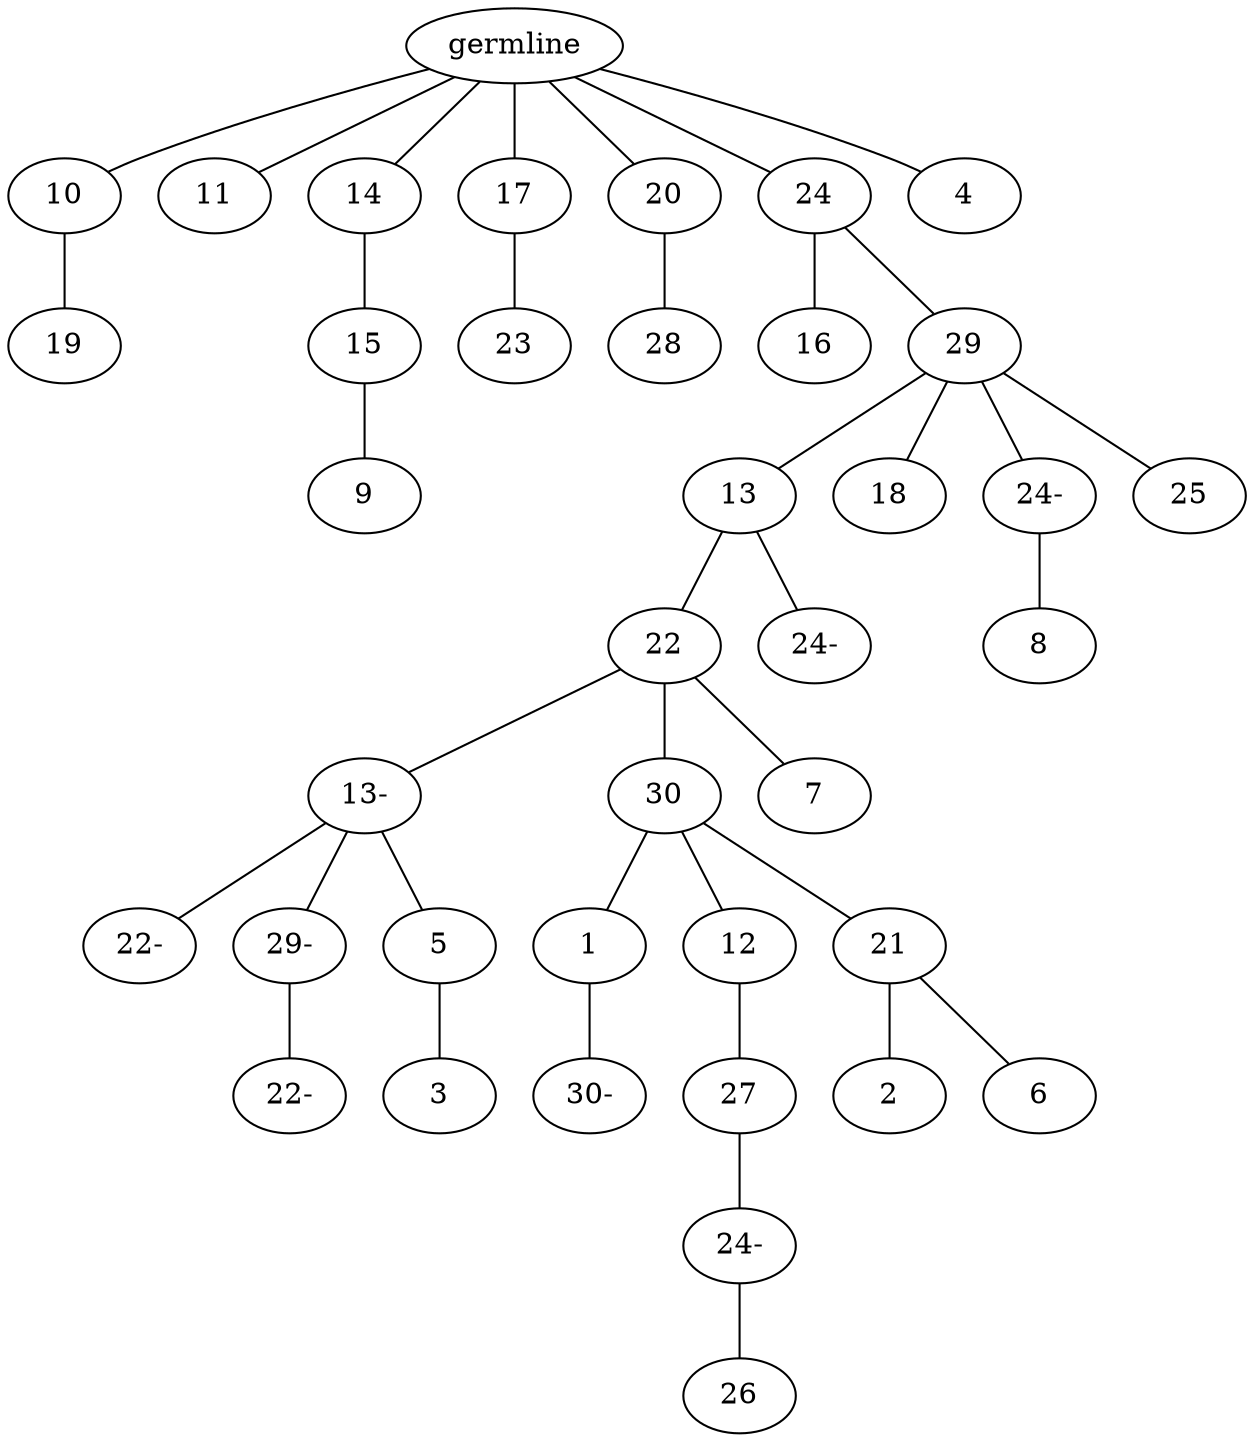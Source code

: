 graph tree {
    "139995879679408" [label="germline"];
    "139995868845968" [label="10"];
    "139995868847120" [label="19"];
    "139995868847744" [label="11"];
    "139995868846928" [label="14"];
    "139995868845872" [label="15"];
    "139995868847696" [label="9"];
    "139995868846832" [label="17"];
    "139995868847984" [label="23"];
    "139995868847312" [label="20"];
    "139995868967600" [label="28"];
    "139995868846880" [label="24"];
    "139995868967408" [label="16"];
    "139995868967456" [label="29"];
    "139995868967504" [label="13"];
    "139995868968320" [label="22"];
    "139995868968656" [label="13-"];
    "139995868968944" [label="22-"];
    "139995868968752" [label="29-"];
    "139995868969040" [label="22-"];
    "139995868969904" [label="5"];
    "139995868969424" [label="3"];
    "139995868970192" [label="30"];
    "139995868969088" [label="1"];
    "139995868969856" [label="30-"];
    "139995868970624" [label="12"];
    "139995868970048" [label="27"];
    "139995868970528" [label="24-"];
    "139995868844624" [label="26"];
    "139995868970816" [label="21"];
    "139995868970384" [label="2"];
    "139995868970768" [label="6"];
    "139995868968704" [label="7"];
    "139995868968416" [label="24-"];
    "139995868967792" [label="18"];
    "139995868968896" [label="24-"];
    "139995871998784" [label="8"];
    "139995868970480" [label="25"];
    "139995868968464" [label="4"];
    "139995879679408" -- "139995868845968";
    "139995879679408" -- "139995868847744";
    "139995879679408" -- "139995868846928";
    "139995879679408" -- "139995868846832";
    "139995879679408" -- "139995868847312";
    "139995879679408" -- "139995868846880";
    "139995879679408" -- "139995868968464";
    "139995868845968" -- "139995868847120";
    "139995868846928" -- "139995868845872";
    "139995868845872" -- "139995868847696";
    "139995868846832" -- "139995868847984";
    "139995868847312" -- "139995868967600";
    "139995868846880" -- "139995868967408";
    "139995868846880" -- "139995868967456";
    "139995868967456" -- "139995868967504";
    "139995868967456" -- "139995868967792";
    "139995868967456" -- "139995868968896";
    "139995868967456" -- "139995868970480";
    "139995868967504" -- "139995868968320";
    "139995868967504" -- "139995868968416";
    "139995868968320" -- "139995868968656";
    "139995868968320" -- "139995868970192";
    "139995868968320" -- "139995868968704";
    "139995868968656" -- "139995868968944";
    "139995868968656" -- "139995868968752";
    "139995868968656" -- "139995868969904";
    "139995868968752" -- "139995868969040";
    "139995868969904" -- "139995868969424";
    "139995868970192" -- "139995868969088";
    "139995868970192" -- "139995868970624";
    "139995868970192" -- "139995868970816";
    "139995868969088" -- "139995868969856";
    "139995868970624" -- "139995868970048";
    "139995868970048" -- "139995868970528";
    "139995868970528" -- "139995868844624";
    "139995868970816" -- "139995868970384";
    "139995868970816" -- "139995868970768";
    "139995868968896" -- "139995871998784";
}
